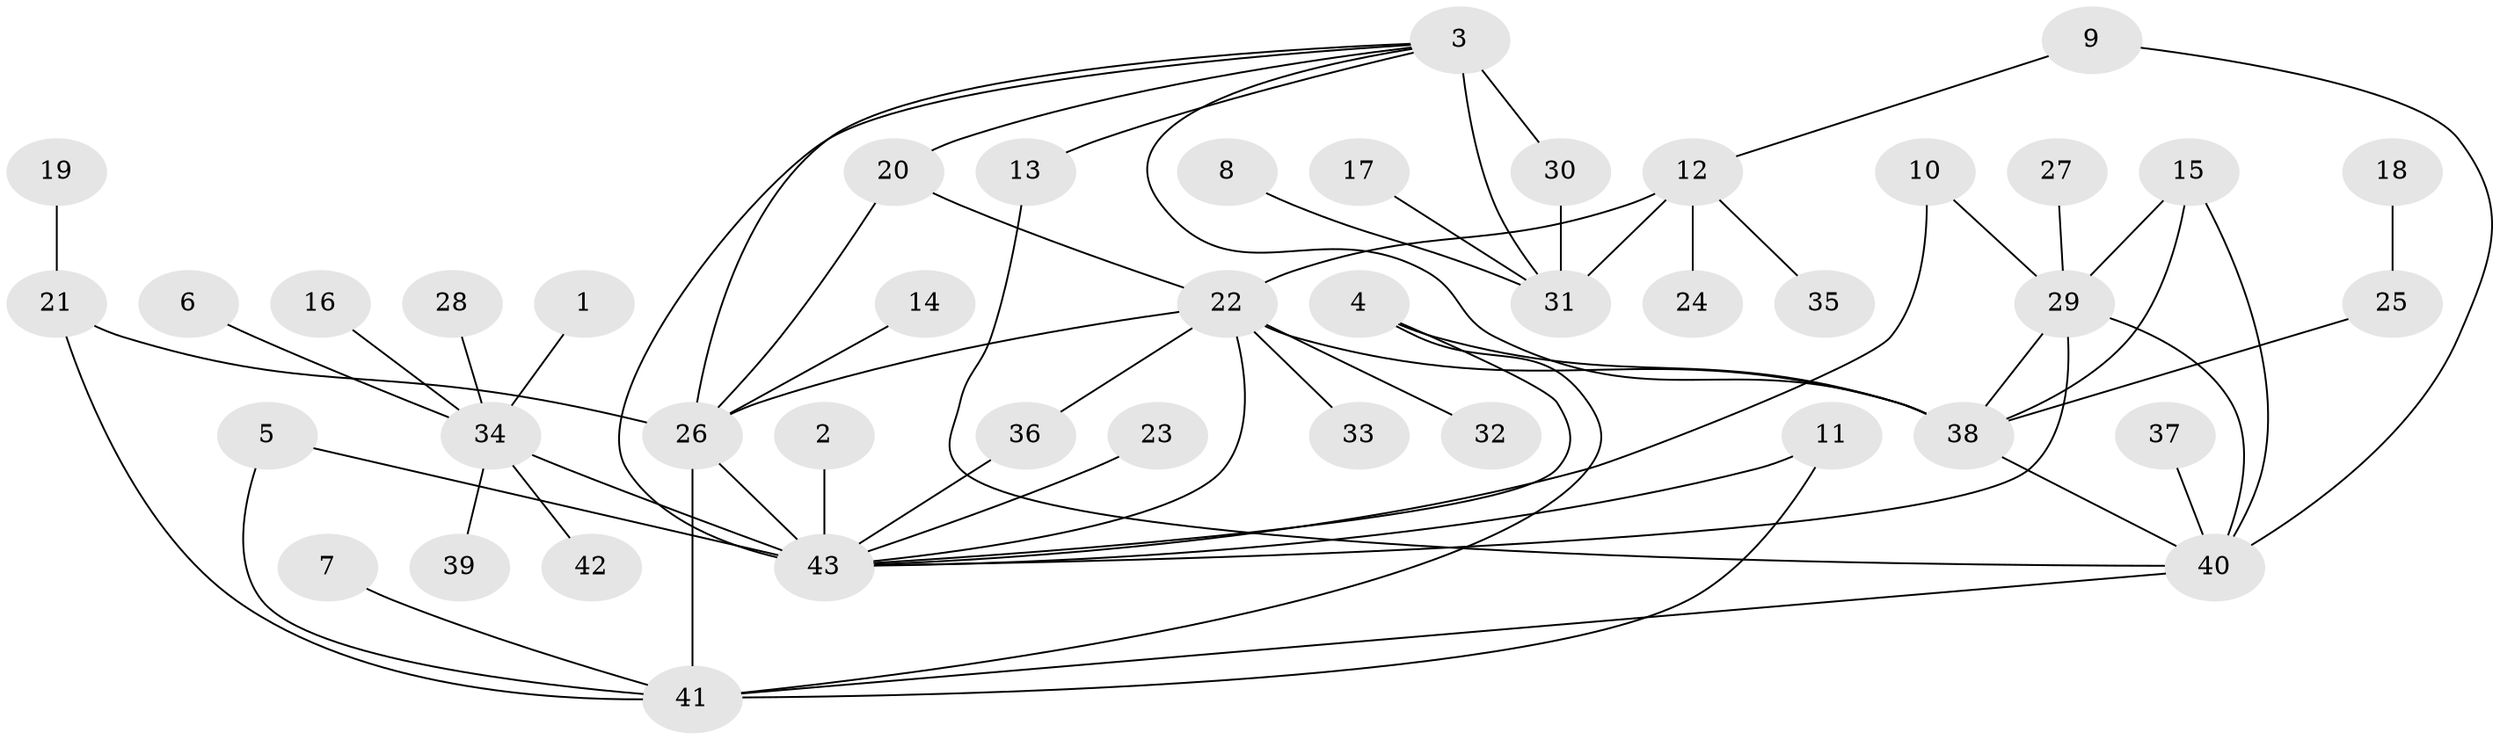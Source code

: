 // original degree distribution, {9: 0.03773584905660377, 4: 0.02830188679245283, 5: 0.02830188679245283, 7: 0.05660377358490566, 6: 0.02830188679245283, 10: 0.03773584905660377, 8: 0.018867924528301886, 14: 0.009433962264150943, 1: 0.5, 3: 0.05660377358490566, 2: 0.19811320754716982}
// Generated by graph-tools (version 1.1) at 2025/37/03/04/25 23:37:47]
// undirected, 43 vertices, 63 edges
graph export_dot {
  node [color=gray90,style=filled];
  1;
  2;
  3;
  4;
  5;
  6;
  7;
  8;
  9;
  10;
  11;
  12;
  13;
  14;
  15;
  16;
  17;
  18;
  19;
  20;
  21;
  22;
  23;
  24;
  25;
  26;
  27;
  28;
  29;
  30;
  31;
  32;
  33;
  34;
  35;
  36;
  37;
  38;
  39;
  40;
  41;
  42;
  43;
  1 -- 34 [weight=1.0];
  2 -- 43 [weight=1.0];
  3 -- 13 [weight=1.0];
  3 -- 20 [weight=1.0];
  3 -- 26 [weight=1.0];
  3 -- 30 [weight=4.0];
  3 -- 31 [weight=2.0];
  3 -- 38 [weight=1.0];
  3 -- 43 [weight=1.0];
  4 -- 38 [weight=1.0];
  4 -- 41 [weight=1.0];
  4 -- 43 [weight=1.0];
  5 -- 41 [weight=1.0];
  5 -- 43 [weight=1.0];
  6 -- 34 [weight=1.0];
  7 -- 41 [weight=1.0];
  8 -- 31 [weight=1.0];
  9 -- 12 [weight=1.0];
  9 -- 40 [weight=1.0];
  10 -- 29 [weight=1.0];
  10 -- 43 [weight=1.0];
  11 -- 41 [weight=1.0];
  11 -- 43 [weight=1.0];
  12 -- 22 [weight=6.0];
  12 -- 24 [weight=1.0];
  12 -- 31 [weight=1.0];
  12 -- 35 [weight=1.0];
  13 -- 40 [weight=1.0];
  14 -- 26 [weight=1.0];
  15 -- 29 [weight=2.0];
  15 -- 38 [weight=1.0];
  15 -- 40 [weight=1.0];
  16 -- 34 [weight=1.0];
  17 -- 31 [weight=1.0];
  18 -- 25 [weight=1.0];
  19 -- 21 [weight=1.0];
  20 -- 22 [weight=1.0];
  20 -- 26 [weight=1.0];
  21 -- 26 [weight=2.0];
  21 -- 41 [weight=2.0];
  22 -- 26 [weight=1.0];
  22 -- 32 [weight=1.0];
  22 -- 33 [weight=1.0];
  22 -- 36 [weight=1.0];
  22 -- 38 [weight=1.0];
  22 -- 43 [weight=1.0];
  23 -- 43 [weight=1.0];
  25 -- 38 [weight=1.0];
  26 -- 41 [weight=4.0];
  26 -- 43 [weight=1.0];
  27 -- 29 [weight=1.0];
  28 -- 34 [weight=1.0];
  29 -- 38 [weight=2.0];
  29 -- 40 [weight=2.0];
  29 -- 43 [weight=1.0];
  30 -- 31 [weight=2.0];
  34 -- 39 [weight=1.0];
  34 -- 42 [weight=1.0];
  34 -- 43 [weight=6.0];
  36 -- 43 [weight=3.0];
  37 -- 40 [weight=1.0];
  38 -- 40 [weight=1.0];
  40 -- 41 [weight=1.0];
}
